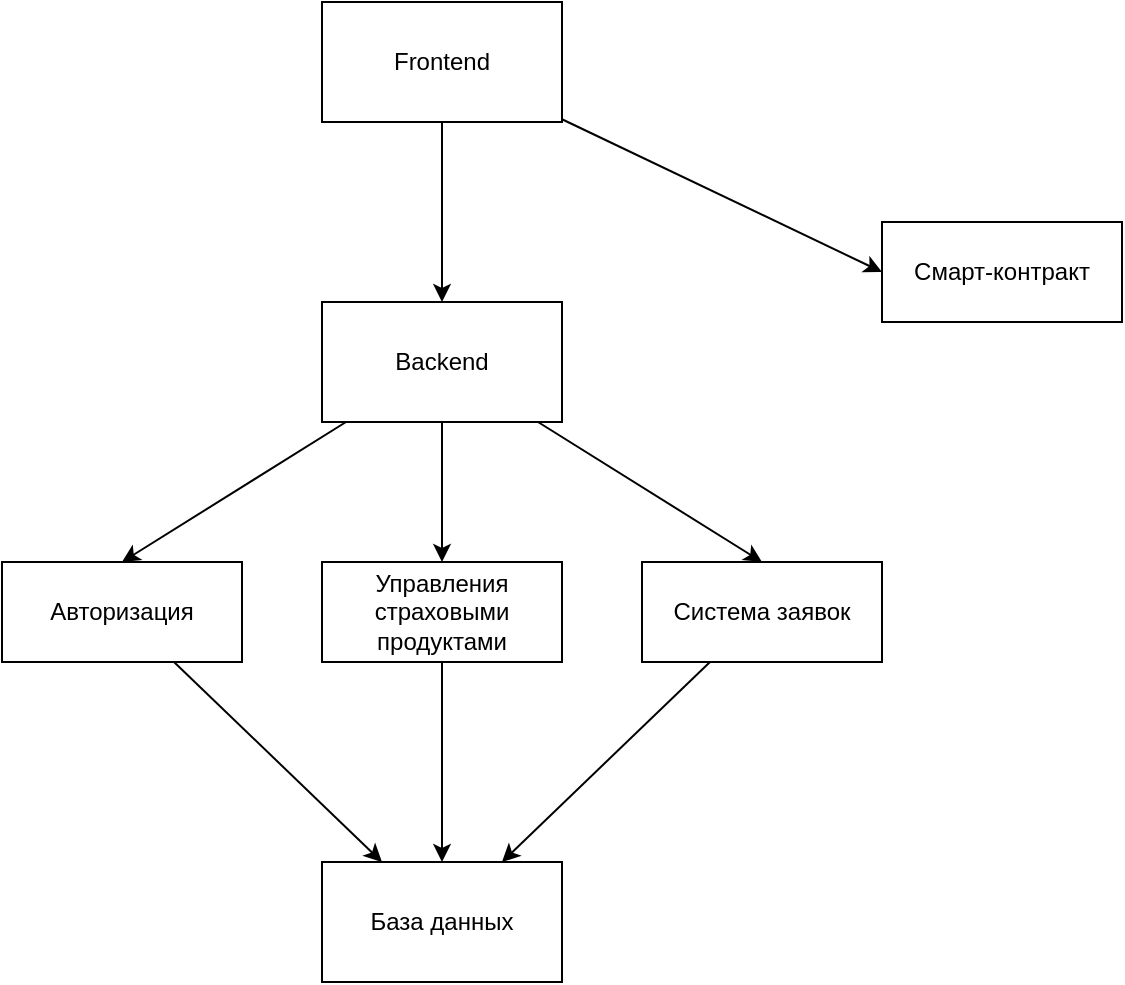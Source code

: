 <mxfile>
    <diagram id="AEzJP2UDGD15aauPTKe-" name="Page-1">
        <mxGraphModel dx="706" dy="611" grid="1" gridSize="10" guides="1" tooltips="1" connect="1" arrows="1" fold="1" page="1" pageScale="1" pageWidth="827" pageHeight="1169" math="0" shadow="0">
            <root>
                <mxCell id="0"/>
                <mxCell id="1" parent="0"/>
                <mxCell id="18" style="edgeStyle=none;html=1;entryX=0.5;entryY=0;entryDx=0;entryDy=0;" edge="1" parent="1" source="12" target="13">
                    <mxGeometry relative="1" as="geometry"/>
                </mxCell>
                <mxCell id="20" style="edgeStyle=none;html=1;" edge="1" parent="1" source="12" target="14">
                    <mxGeometry relative="1" as="geometry"/>
                </mxCell>
                <mxCell id="22" style="edgeStyle=none;html=1;entryX=0.5;entryY=0;entryDx=0;entryDy=0;" edge="1" parent="1" source="12" target="16">
                    <mxGeometry relative="1" as="geometry"/>
                </mxCell>
                <mxCell id="12" value="Backend" style="rounded=0;whiteSpace=wrap;html=1;" vertex="1" parent="1">
                    <mxGeometry x="320" y="340" width="120" height="60" as="geometry"/>
                </mxCell>
                <mxCell id="28" style="edgeStyle=none;html=1;entryX=0.25;entryY=0;entryDx=0;entryDy=0;" edge="1" parent="1" source="13" target="25">
                    <mxGeometry relative="1" as="geometry"/>
                </mxCell>
                <mxCell id="13" value="&lt;span style=&quot;&quot;&gt;Авторизация&lt;/span&gt;" style="rounded=0;whiteSpace=wrap;html=1;" vertex="1" parent="1">
                    <mxGeometry x="160" y="470" width="120" height="50" as="geometry"/>
                </mxCell>
                <mxCell id="26" style="edgeStyle=none;html=1;entryX=0.5;entryY=0;entryDx=0;entryDy=0;" edge="1" parent="1" source="14" target="25">
                    <mxGeometry relative="1" as="geometry"/>
                </mxCell>
                <mxCell id="14" value="&lt;span style=&quot;&quot;&gt;Управления страховыми продуктами&lt;/span&gt;" style="rounded=0;whiteSpace=wrap;html=1;" vertex="1" parent="1">
                    <mxGeometry x="320" y="470" width="120" height="50" as="geometry"/>
                </mxCell>
                <mxCell id="15" value="Смарт-контракт" style="rounded=0;whiteSpace=wrap;html=1;" vertex="1" parent="1">
                    <mxGeometry x="600" y="300" width="120" height="50" as="geometry"/>
                </mxCell>
                <mxCell id="27" style="edgeStyle=none;html=1;entryX=0.75;entryY=0;entryDx=0;entryDy=0;" edge="1" parent="1" source="16" target="25">
                    <mxGeometry relative="1" as="geometry"/>
                </mxCell>
                <mxCell id="16" value="Система заявок" style="rounded=0;whiteSpace=wrap;html=1;" vertex="1" parent="1">
                    <mxGeometry x="480" y="470" width="120" height="50" as="geometry"/>
                </mxCell>
                <mxCell id="23" style="edgeStyle=none;html=1;" edge="1" parent="1" source="17" target="12">
                    <mxGeometry relative="1" as="geometry"/>
                </mxCell>
                <mxCell id="29" style="edgeStyle=none;html=1;entryX=0;entryY=0.5;entryDx=0;entryDy=0;" edge="1" parent="1" source="17" target="15">
                    <mxGeometry relative="1" as="geometry"/>
                </mxCell>
                <mxCell id="17" value="Frontend" style="rounded=0;whiteSpace=wrap;html=1;" vertex="1" parent="1">
                    <mxGeometry x="320" y="190" width="120" height="60" as="geometry"/>
                </mxCell>
                <mxCell id="25" value="База данных" style="rounded=0;whiteSpace=wrap;html=1;" vertex="1" parent="1">
                    <mxGeometry x="320" y="620" width="120" height="60" as="geometry"/>
                </mxCell>
            </root>
        </mxGraphModel>
    </diagram>
</mxfile>